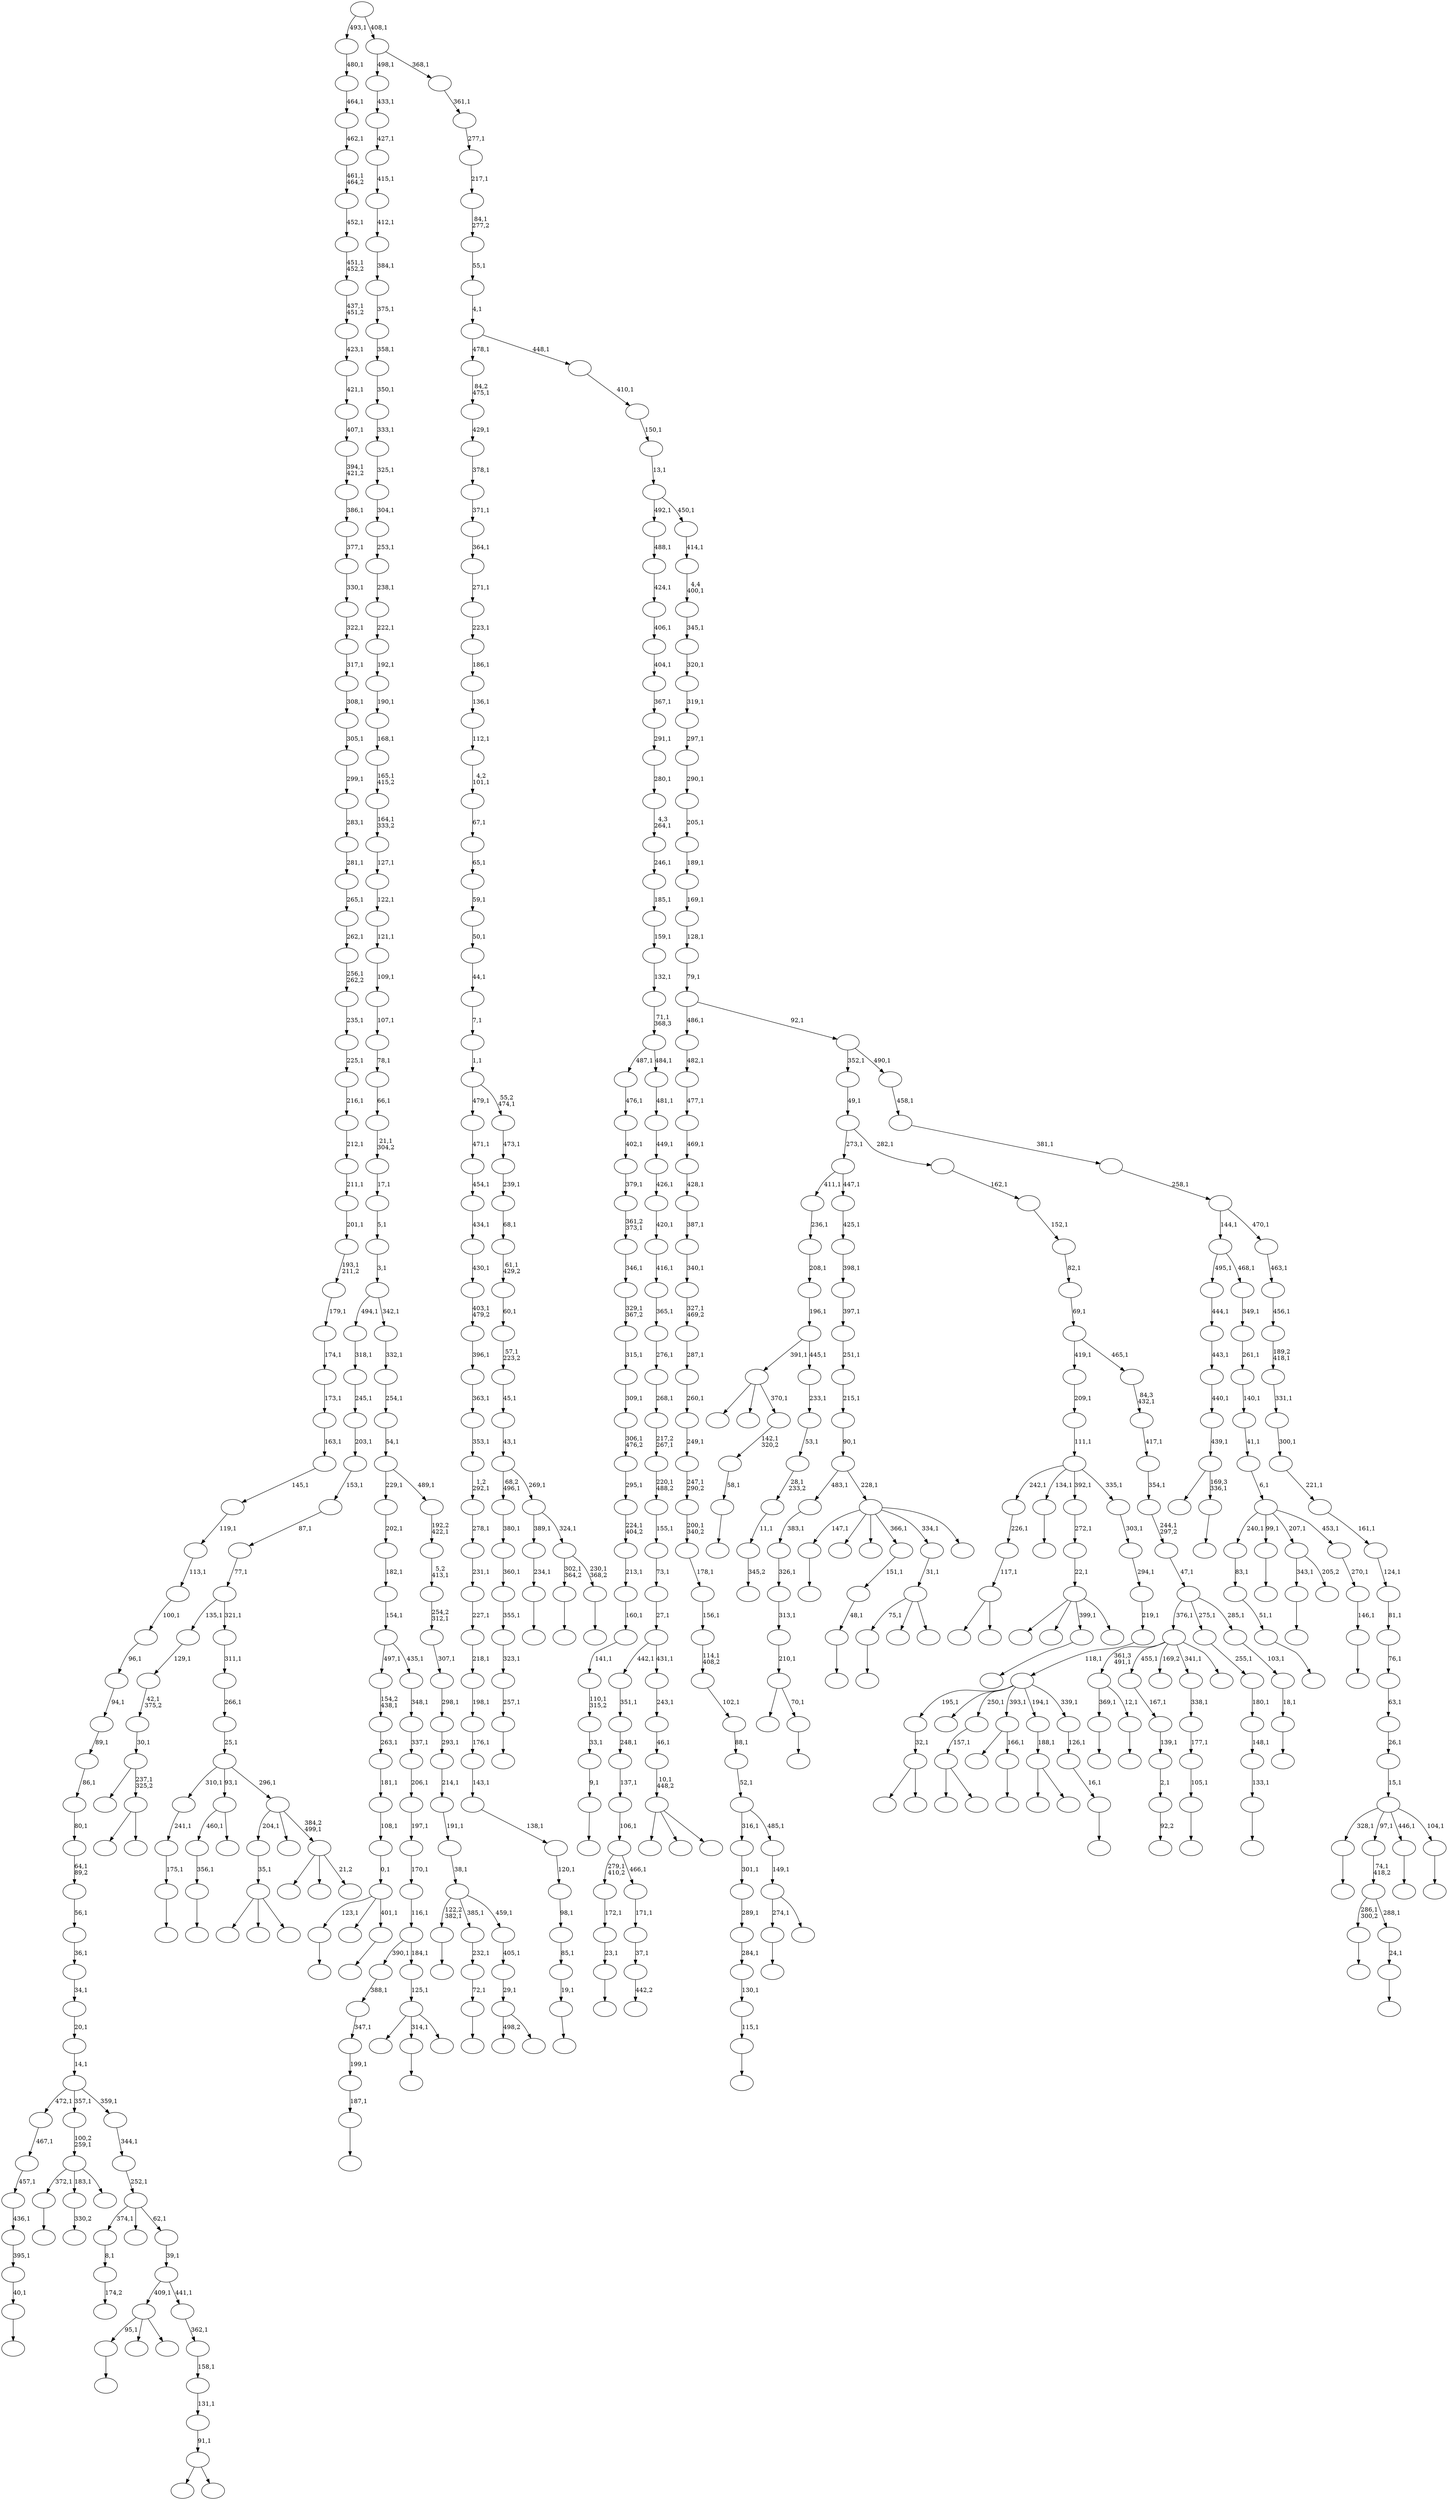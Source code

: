 digraph T {
	600 [label=""]
	599 [label=""]
	598 [label=""]
	597 [label=""]
	596 [label=""]
	595 [label=""]
	594 [label=""]
	593 [label=""]
	592 [label=""]
	591 [label=""]
	590 [label=""]
	589 [label=""]
	588 [label=""]
	587 [label=""]
	586 [label=""]
	585 [label=""]
	584 [label=""]
	583 [label=""]
	582 [label=""]
	581 [label=""]
	580 [label=""]
	579 [label=""]
	578 [label=""]
	577 [label=""]
	576 [label=""]
	575 [label=""]
	574 [label=""]
	573 [label=""]
	572 [label=""]
	571 [label=""]
	570 [label=""]
	569 [label=""]
	568 [label=""]
	567 [label=""]
	566 [label=""]
	565 [label=""]
	564 [label=""]
	563 [label=""]
	562 [label=""]
	561 [label=""]
	560 [label=""]
	559 [label=""]
	558 [label=""]
	557 [label=""]
	556 [label=""]
	555 [label=""]
	554 [label=""]
	553 [label=""]
	552 [label=""]
	551 [label=""]
	550 [label=""]
	549 [label=""]
	548 [label=""]
	547 [label=""]
	546 [label=""]
	545 [label=""]
	544 [label=""]
	543 [label=""]
	542 [label=""]
	541 [label=""]
	540 [label=""]
	539 [label=""]
	538 [label=""]
	537 [label=""]
	536 [label=""]
	535 [label=""]
	534 [label=""]
	533 [label=""]
	532 [label=""]
	531 [label=""]
	530 [label=""]
	529 [label=""]
	528 [label=""]
	527 [label=""]
	526 [label=""]
	525 [label=""]
	524 [label=""]
	523 [label=""]
	522 [label=""]
	521 [label=""]
	520 [label=""]
	519 [label=""]
	518 [label=""]
	517 [label=""]
	516 [label=""]
	515 [label=""]
	514 [label=""]
	513 [label=""]
	512 [label=""]
	511 [label=""]
	510 [label=""]
	509 [label=""]
	508 [label=""]
	507 [label=""]
	506 [label=""]
	505 [label=""]
	504 [label=""]
	503 [label=""]
	502 [label=""]
	501 [label=""]
	500 [label=""]
	499 [label=""]
	498 [label=""]
	497 [label=""]
	496 [label=""]
	495 [label=""]
	494 [label=""]
	493 [label=""]
	492 [label=""]
	491 [label=""]
	490 [label=""]
	489 [label=""]
	488 [label=""]
	487 [label=""]
	486 [label=""]
	485 [label=""]
	484 [label=""]
	483 [label=""]
	482 [label=""]
	481 [label=""]
	480 [label=""]
	479 [label=""]
	478 [label=""]
	477 [label=""]
	476 [label=""]
	475 [label=""]
	474 [label=""]
	473 [label=""]
	472 [label=""]
	471 [label=""]
	470 [label=""]
	469 [label=""]
	468 [label=""]
	467 [label=""]
	466 [label=""]
	465 [label=""]
	464 [label=""]
	463 [label=""]
	462 [label=""]
	461 [label=""]
	460 [label=""]
	459 [label=""]
	458 [label=""]
	457 [label=""]
	456 [label=""]
	455 [label=""]
	454 [label=""]
	453 [label=""]
	452 [label=""]
	451 [label=""]
	450 [label=""]
	449 [label=""]
	448 [label=""]
	447 [label=""]
	446 [label=""]
	445 [label=""]
	444 [label=""]
	443 [label=""]
	442 [label=""]
	441 [label=""]
	440 [label=""]
	439 [label=""]
	438 [label=""]
	437 [label=""]
	436 [label=""]
	435 [label=""]
	434 [label=""]
	433 [label=""]
	432 [label=""]
	431 [label=""]
	430 [label=""]
	429 [label=""]
	428 [label=""]
	427 [label=""]
	426 [label=""]
	425 [label=""]
	424 [label=""]
	423 [label=""]
	422 [label=""]
	421 [label=""]
	420 [label=""]
	419 [label=""]
	418 [label=""]
	417 [label=""]
	416 [label=""]
	415 [label=""]
	414 [label=""]
	413 [label=""]
	412 [label=""]
	411 [label=""]
	410 [label=""]
	409 [label=""]
	408 [label=""]
	407 [label=""]
	406 [label=""]
	405 [label=""]
	404 [label=""]
	403 [label=""]
	402 [label=""]
	401 [label=""]
	400 [label=""]
	399 [label=""]
	398 [label=""]
	397 [label=""]
	396 [label=""]
	395 [label=""]
	394 [label=""]
	393 [label=""]
	392 [label=""]
	391 [label=""]
	390 [label=""]
	389 [label=""]
	388 [label=""]
	387 [label=""]
	386 [label=""]
	385 [label=""]
	384 [label=""]
	383 [label=""]
	382 [label=""]
	381 [label=""]
	380 [label=""]
	379 [label=""]
	378 [label=""]
	377 [label=""]
	376 [label=""]
	375 [label=""]
	374 [label=""]
	373 [label=""]
	372 [label=""]
	371 [label=""]
	370 [label=""]
	369 [label=""]
	368 [label=""]
	367 [label=""]
	366 [label=""]
	365 [label=""]
	364 [label=""]
	363 [label=""]
	362 [label=""]
	361 [label=""]
	360 [label=""]
	359 [label=""]
	358 [label=""]
	357 [label=""]
	356 [label=""]
	355 [label=""]
	354 [label=""]
	353 [label=""]
	352 [label=""]
	351 [label=""]
	350 [label=""]
	349 [label=""]
	348 [label=""]
	347 [label=""]
	346 [label=""]
	345 [label=""]
	344 [label=""]
	343 [label=""]
	342 [label=""]
	341 [label=""]
	340 [label=""]
	339 [label=""]
	338 [label=""]
	337 [label=""]
	336 [label=""]
	335 [label=""]
	334 [label=""]
	333 [label=""]
	332 [label=""]
	331 [label=""]
	330 [label=""]
	329 [label=""]
	328 [label=""]
	327 [label=""]
	326 [label=""]
	325 [label=""]
	324 [label=""]
	323 [label=""]
	322 [label=""]
	321 [label=""]
	320 [label=""]
	319 [label=""]
	318 [label=""]
	317 [label=""]
	316 [label=""]
	315 [label=""]
	314 [label=""]
	313 [label=""]
	312 [label=""]
	311 [label=""]
	310 [label=""]
	309 [label=""]
	308 [label=""]
	307 [label=""]
	306 [label=""]
	305 [label=""]
	304 [label=""]
	303 [label=""]
	302 [label=""]
	301 [label=""]
	300 [label=""]
	299 [label=""]
	298 [label=""]
	297 [label=""]
	296 [label=""]
	295 [label=""]
	294 [label=""]
	293 [label=""]
	292 [label=""]
	291 [label=""]
	290 [label=""]
	289 [label=""]
	288 [label=""]
	287 [label=""]
	286 [label=""]
	285 [label=""]
	284 [label=""]
	283 [label=""]
	282 [label=""]
	281 [label=""]
	280 [label=""]
	279 [label=""]
	278 [label=""]
	277 [label=""]
	276 [label=""]
	275 [label=""]
	274 [label=""]
	273 [label=""]
	272 [label=""]
	271 [label=""]
	270 [label=""]
	269 [label=""]
	268 [label=""]
	267 [label=""]
	266 [label=""]
	265 [label=""]
	264 [label=""]
	263 [label=""]
	262 [label=""]
	261 [label=""]
	260 [label=""]
	259 [label=""]
	258 [label=""]
	257 [label=""]
	256 [label=""]
	255 [label=""]
	254 [label=""]
	253 [label=""]
	252 [label=""]
	251 [label=""]
	250 [label=""]
	249 [label=""]
	248 [label=""]
	247 [label=""]
	246 [label=""]
	245 [label=""]
	244 [label=""]
	243 [label=""]
	242 [label=""]
	241 [label=""]
	240 [label=""]
	239 [label=""]
	238 [label=""]
	237 [label=""]
	236 [label=""]
	235 [label=""]
	234 [label=""]
	233 [label=""]
	232 [label=""]
	231 [label=""]
	230 [label=""]
	229 [label=""]
	228 [label=""]
	227 [label=""]
	226 [label=""]
	225 [label=""]
	224 [label=""]
	223 [label=""]
	222 [label=""]
	221 [label=""]
	220 [label=""]
	219 [label=""]
	218 [label=""]
	217 [label=""]
	216 [label=""]
	215 [label=""]
	214 [label=""]
	213 [label=""]
	212 [label=""]
	211 [label=""]
	210 [label=""]
	209 [label=""]
	208 [label=""]
	207 [label=""]
	206 [label=""]
	205 [label=""]
	204 [label=""]
	203 [label=""]
	202 [label=""]
	201 [label=""]
	200 [label=""]
	199 [label=""]
	198 [label=""]
	197 [label=""]
	196 [label=""]
	195 [label=""]
	194 [label=""]
	193 [label=""]
	192 [label=""]
	191 [label=""]
	190 [label=""]
	189 [label=""]
	188 [label=""]
	187 [label=""]
	186 [label=""]
	185 [label=""]
	184 [label=""]
	183 [label=""]
	182 [label=""]
	181 [label=""]
	180 [label=""]
	179 [label=""]
	178 [label=""]
	177 [label=""]
	176 [label=""]
	175 [label=""]
	174 [label=""]
	173 [label=""]
	172 [label=""]
	171 [label=""]
	170 [label=""]
	169 [label=""]
	168 [label=""]
	167 [label=""]
	166 [label=""]
	165 [label=""]
	164 [label=""]
	163 [label=""]
	162 [label=""]
	161 [label=""]
	160 [label=""]
	159 [label=""]
	158 [label=""]
	157 [label=""]
	156 [label=""]
	155 [label=""]
	154 [label=""]
	153 [label=""]
	152 [label=""]
	151 [label=""]
	150 [label=""]
	149 [label=""]
	148 [label=""]
	147 [label=""]
	146 [label=""]
	145 [label=""]
	144 [label=""]
	143 [label=""]
	142 [label=""]
	141 [label=""]
	140 [label=""]
	139 [label=""]
	138 [label=""]
	137 [label=""]
	136 [label=""]
	135 [label=""]
	134 [label=""]
	133 [label=""]
	132 [label=""]
	131 [label=""]
	130 [label=""]
	129 [label=""]
	128 [label=""]
	127 [label=""]
	126 [label=""]
	125 [label=""]
	124 [label=""]
	123 [label=""]
	122 [label=""]
	121 [label=""]
	120 [label=""]
	119 [label=""]
	118 [label=""]
	117 [label=""]
	116 [label=""]
	115 [label=""]
	114 [label=""]
	113 [label=""]
	112 [label=""]
	111 [label=""]
	110 [label=""]
	109 [label=""]
	108 [label=""]
	107 [label=""]
	106 [label=""]
	105 [label=""]
	104 [label=""]
	103 [label=""]
	102 [label=""]
	101 [label=""]
	100 [label=""]
	99 [label=""]
	98 [label=""]
	97 [label=""]
	96 [label=""]
	95 [label=""]
	94 [label=""]
	93 [label=""]
	92 [label=""]
	91 [label=""]
	90 [label=""]
	89 [label=""]
	88 [label=""]
	87 [label=""]
	86 [label=""]
	85 [label=""]
	84 [label=""]
	83 [label=""]
	82 [label=""]
	81 [label=""]
	80 [label=""]
	79 [label=""]
	78 [label=""]
	77 [label=""]
	76 [label=""]
	75 [label=""]
	74 [label=""]
	73 [label=""]
	72 [label=""]
	71 [label=""]
	70 [label=""]
	69 [label=""]
	68 [label=""]
	67 [label=""]
	66 [label=""]
	65 [label=""]
	64 [label=""]
	63 [label=""]
	62 [label=""]
	61 [label=""]
	60 [label=""]
	59 [label=""]
	58 [label=""]
	57 [label=""]
	56 [label=""]
	55 [label=""]
	54 [label=""]
	53 [label=""]
	52 [label=""]
	51 [label=""]
	50 [label=""]
	49 [label=""]
	48 [label=""]
	47 [label=""]
	46 [label=""]
	45 [label=""]
	44 [label=""]
	43 [label=""]
	42 [label=""]
	41 [label=""]
	40 [label=""]
	39 [label=""]
	38 [label=""]
	37 [label=""]
	36 [label=""]
	35 [label=""]
	34 [label=""]
	33 [label=""]
	32 [label=""]
	31 [label=""]
	30 [label=""]
	29 [label=""]
	28 [label=""]
	27 [label=""]
	26 [label=""]
	25 [label=""]
	24 [label=""]
	23 [label=""]
	22 [label=""]
	21 [label=""]
	20 [label=""]
	19 [label=""]
	18 [label=""]
	17 [label=""]
	16 [label=""]
	15 [label=""]
	14 [label=""]
	13 [label=""]
	12 [label=""]
	11 [label=""]
	10 [label=""]
	9 [label=""]
	8 [label=""]
	7 [label=""]
	6 [label=""]
	5 [label=""]
	4 [label=""]
	3 [label=""]
	2 [label=""]
	1 [label=""]
	0 [label=""]
	599 -> 600 [label=""]
	597 -> 598 [label=""]
	595 -> 596 [label=""]
	591 -> 592 [label=""]
	588 -> 589 [label=""]
	584 -> 585 [label=""]
	579 -> 580 [label=""]
	577 -> 578 [label=""]
	576 -> 577 [label="58,1"]
	575 -> 576 [label="142,1\n320,2"]
	574 -> 593 [label=""]
	574 -> 581 [label=""]
	574 -> 575 [label="370,1"]
	572 -> 573 [label="174,2"]
	571 -> 572 [label="8,1"]
	568 -> 569 [label=""]
	567 -> 568 [label="175,1"]
	566 -> 567 [label="241,1"]
	563 -> 564 [label=""]
	560 -> 561 [label=""]
	559 -> 560 [label="9,1"]
	558 -> 559 [label="33,1"]
	557 -> 558 [label="110,1\n315,2"]
	556 -> 557 [label="141,1"]
	555 -> 556 [label="160,1"]
	554 -> 555 [label="213,1"]
	553 -> 554 [label="224,1\n404,2"]
	552 -> 553 [label="295,1"]
	551 -> 552 [label="306,1\n476,2"]
	550 -> 551 [label="309,1"]
	549 -> 550 [label="315,1"]
	548 -> 549 [label="329,1\n367,2"]
	547 -> 548 [label="346,1"]
	546 -> 547 [label="361,2\n373,1"]
	545 -> 546 [label="379,1"]
	544 -> 545 [label="402,1"]
	543 -> 544 [label="476,1"]
	541 -> 542 [label=""]
	540 -> 541 [label="257,1"]
	539 -> 540 [label="323,1"]
	538 -> 539 [label="355,1"]
	537 -> 538 [label="360,1"]
	536 -> 537 [label="380,1"]
	533 -> 534 [label=""]
	532 -> 533 [label="234,1"]
	530 -> 531 [label=""]
	528 -> 586 [label=""]
	528 -> 529 [label=""]
	527 -> 528 [label="117,1"]
	526 -> 527 [label="226,1"]
	524 -> 525 [label=""]
	522 -> 523 [label=""]
	521 -> 524 [label="369,1"]
	521 -> 522 [label="12,1"]
	517 -> 518 [label=""]
	516 -> 517 [label="24,1"]
	515 -> 588 [label="286,1\n300,2"]
	515 -> 516 [label="288,1"]
	514 -> 515 [label="74,1\n418,2"]
	511 -> 570 [label=""]
	511 -> 512 [label=""]
	510 -> 511 [label="32,1"]
	507 -> 508 [label="330,2"]
	504 -> 505 [label=""]
	503 -> 504 [label="356,1"]
	500 -> 501 [label=""]
	499 -> 500 [label="51,1"]
	498 -> 499 [label="83,1"]
	495 -> 496 [label=""]
	493 -> 494 [label="92,2"]
	492 -> 493 [label="2,1"]
	491 -> 492 [label="139,1"]
	490 -> 491 [label="167,1"]
	487 -> 488 [label=""]
	485 -> 486 [label=""]
	484 -> 485 [label="23,1"]
	483 -> 484 [label="172,1"]
	481 -> 482 [label=""]
	479 -> 520 [label=""]
	479 -> 513 [label=""]
	479 -> 480 [label=""]
	478 -> 479 [label="35,1"]
	476 -> 583 [label=""]
	476 -> 477 [label=""]
	475 -> 476 [label="157,1"]
	473 -> 474 [label=""]
	472 -> 473 [label="72,1"]
	471 -> 472 [label="232,1"]
	468 -> 469 [label=""]
	467 -> 468 [label="19,1"]
	466 -> 467 [label="85,1"]
	465 -> 466 [label="98,1"]
	464 -> 465 [label="120,1"]
	463 -> 464 [label="138,1"]
	462 -> 463 [label="143,1"]
	461 -> 462 [label="176,1"]
	460 -> 461 [label="198,1"]
	459 -> 460 [label="218,1"]
	458 -> 459 [label="227,1"]
	457 -> 458 [label="231,1"]
	456 -> 457 [label="278,1"]
	455 -> 456 [label="1,2\n292,1"]
	454 -> 455 [label="353,1"]
	453 -> 454 [label="363,1"]
	452 -> 453 [label="396,1"]
	451 -> 452 [label="403,1\n479,2"]
	450 -> 451 [label="430,1"]
	449 -> 450 [label="434,1"]
	448 -> 449 [label="454,1"]
	447 -> 448 [label="471,1"]
	444 -> 445 [label=""]
	441 -> 442 [label=""]
	440 -> 441 [label="40,1"]
	439 -> 440 [label="395,1"]
	438 -> 439 [label="436,1"]
	437 -> 438 [label="457,1"]
	436 -> 437 [label="467,1"]
	434 -> 590 [label=""]
	434 -> 435 [label=""]
	433 -> 489 [label=""]
	433 -> 434 [label="237,1\n325,2"]
	432 -> 433 [label="30,1"]
	431 -> 432 [label="42,1\n375,2"]
	430 -> 431 [label="129,1"]
	428 -> 595 [label="95,1"]
	428 -> 562 [label=""]
	428 -> 429 [label=""]
	425 -> 426 [label=""]
	423 -> 424 [label=""]
	422 -> 563 [label="123,1"]
	422 -> 519 [label=""]
	422 -> 423 [label="401,1"]
	421 -> 422 [label="0,1"]
	420 -> 421 [label="108,1"]
	419 -> 420 [label="181,1"]
	418 -> 419 [label="263,1"]
	417 -> 418 [label="154,2\n438,1"]
	414 -> 415 [label="345,2"]
	413 -> 414 [label="11,1"]
	412 -> 413 [label="28,1\n233,2"]
	411 -> 412 [label="53,1"]
	410 -> 411 [label="233,1"]
	409 -> 574 [label="391,1"]
	409 -> 410 [label="445,1"]
	408 -> 409 [label="196,1"]
	407 -> 408 [label="208,1"]
	406 -> 407 [label="236,1"]
	404 -> 405 [label="442,2"]
	403 -> 404 [label="37,1"]
	402 -> 403 [label="171,1"]
	401 -> 483 [label="279,1\n410,2"]
	401 -> 402 [label="466,1"]
	400 -> 401 [label="106,1"]
	399 -> 400 [label="137,1"]
	398 -> 399 [label="248,1"]
	397 -> 398 [label="351,1"]
	394 -> 395 [label=""]
	390 -> 425 [label="343,1"]
	390 -> 391 [label="205,2"]
	388 -> 389 [label=""]
	387 -> 506 [label=""]
	387 -> 388 [label="166,1"]
	385 -> 386 [label=""]
	384 -> 385 [label="187,1"]
	383 -> 384 [label="199,1"]
	382 -> 383 [label="347,1"]
	381 -> 382 [label="388,1"]
	379 -> 380 [label=""]
	378 -> 470 [label=""]
	378 -> 379 [label="70,1"]
	377 -> 378 [label="210,1"]
	376 -> 377 [label="313,1"]
	375 -> 376 [label="326,1"]
	374 -> 375 [label="383,1"]
	372 -> 373 [label=""]
	371 -> 495 [label="302,1\n364,2"]
	371 -> 372 [label="230,1\n368,2"]
	370 -> 532 [label="389,1"]
	370 -> 371 [label="324,1"]
	369 -> 536 [label="68,2\n496,1"]
	369 -> 370 [label="269,1"]
	368 -> 369 [label="43,1"]
	367 -> 368 [label="45,1"]
	366 -> 367 [label="57,1\n223,2"]
	365 -> 366 [label="60,1"]
	364 -> 365 [label="61,1\n429,2"]
	363 -> 364 [label="68,1"]
	362 -> 363 [label="239,1"]
	361 -> 362 [label="473,1"]
	360 -> 447 [label="479,1"]
	360 -> 361 [label="55,2\n474,1"]
	359 -> 360 [label="1,1"]
	358 -> 359 [label="7,1"]
	357 -> 358 [label="44,1"]
	356 -> 357 [label="50,1"]
	355 -> 356 [label="59,1"]
	354 -> 355 [label="65,1"]
	353 -> 354 [label="67,1"]
	352 -> 353 [label="4,2\n101,1"]
	351 -> 352 [label="112,1"]
	350 -> 351 [label="136,1"]
	349 -> 350 [label="186,1"]
	348 -> 349 [label="223,1"]
	347 -> 348 [label="271,1"]
	346 -> 347 [label="364,1"]
	345 -> 346 [label="371,1"]
	344 -> 345 [label="378,1"]
	343 -> 344 [label="429,1"]
	342 -> 343 [label="84,2\n475,1"]
	339 -> 340 [label=""]
	338 -> 339 [label="48,1"]
	337 -> 338 [label="151,1"]
	335 -> 336 [label=""]
	334 -> 335 [label="115,1"]
	333 -> 334 [label="130,1"]
	332 -> 333 [label="284,1"]
	331 -> 332 [label="289,1"]
	330 -> 331 [label="301,1"]
	328 -> 579 [label="372,1"]
	328 -> 507 [label="183,1"]
	328 -> 329 [label=""]
	327 -> 328 [label="100,2\n259,1"]
	325 -> 446 [label=""]
	325 -> 444 [label="314,1"]
	325 -> 326 [label=""]
	324 -> 325 [label="125,1"]
	323 -> 381 [label="390,1"]
	323 -> 324 [label="184,1"]
	322 -> 323 [label="116,1"]
	321 -> 322 [label="170,1"]
	320 -> 321 [label="197,1"]
	319 -> 320 [label="206,1"]
	318 -> 319 [label="337,1"]
	317 -> 318 [label="348,1"]
	316 -> 417 [label="497,1"]
	316 -> 317 [label="435,1"]
	315 -> 316 [label="154,1"]
	314 -> 315 [label="182,1"]
	313 -> 314 [label="202,1"]
	311 -> 312 [label=""]
	310 -> 311 [label="105,1"]
	309 -> 310 [label="177,1"]
	308 -> 309 [label="338,1"]
	305 -> 306 [label=""]
	303 -> 304 [label=""]
	302 -> 341 [label=""]
	302 -> 303 [label="169,3\n336,1"]
	301 -> 302 [label="439,1"]
	300 -> 301 [label="440,1"]
	299 -> 300 [label="443,1"]
	298 -> 299 [label="444,1"]
	296 -> 503 [label="460,1"]
	296 -> 297 [label=""]
	294 -> 530 [label="274,1"]
	294 -> 295 [label=""]
	293 -> 294 [label="149,1"]
	292 -> 330 [label="316,1"]
	292 -> 293 [label="485,1"]
	291 -> 292 [label="52,1"]
	290 -> 291 [label="88,1"]
	289 -> 290 [label="102,1"]
	288 -> 289 [label="114,1\n408,2"]
	287 -> 288 [label="156,1"]
	286 -> 287 [label="178,1"]
	285 -> 286 [label="200,1\n340,2"]
	284 -> 285 [label="247,1\n290,2"]
	283 -> 284 [label="249,1"]
	282 -> 283 [label="260,1"]
	281 -> 282 [label="287,1"]
	280 -> 281 [label="327,1\n469,2"]
	279 -> 280 [label="340,1"]
	278 -> 279 [label="387,1"]
	277 -> 278 [label="428,1"]
	276 -> 277 [label="469,1"]
	275 -> 276 [label="477,1"]
	274 -> 275 [label="482,1"]
	272 -> 427 [label=""]
	272 -> 307 [label=""]
	272 -> 273 [label="21,2"]
	271 -> 478 [label="204,1"]
	271 -> 416 [label=""]
	271 -> 272 [label="384,2\n499,1"]
	270 -> 566 [label="310,1"]
	270 -> 296 [label="93,1"]
	270 -> 271 [label="296,1"]
	269 -> 270 [label="25,1"]
	268 -> 269 [label="266,1"]
	267 -> 268 [label="311,1"]
	266 -> 430 [label="135,1"]
	266 -> 267 [label="321,1"]
	265 -> 266 [label="77,1"]
	264 -> 265 [label="87,1"]
	263 -> 264 [label="153,1"]
	262 -> 263 [label="203,1"]
	261 -> 262 [label="245,1"]
	260 -> 261 [label="318,1"]
	258 -> 594 [label=""]
	258 -> 393 [label=""]
	258 -> 305 [label="399,1"]
	258 -> 259 [label=""]
	257 -> 258 [label="22,1"]
	256 -> 257 [label="272,1"]
	254 -> 591 [label="75,1"]
	254 -> 396 [label=""]
	254 -> 255 [label=""]
	253 -> 254 [label="31,1"]
	251 -> 252 [label=""]
	250 -> 251 [label="146,1"]
	249 -> 250 [label="270,1"]
	248 -> 498 [label="240,1"]
	248 -> 481 [label="99,1"]
	248 -> 390 [label="207,1"]
	248 -> 249 [label="453,1"]
	247 -> 248 [label="6,1"]
	246 -> 247 [label="41,1"]
	245 -> 246 [label="140,1"]
	244 -> 245 [label="261,1"]
	243 -> 244 [label="349,1"]
	242 -> 298 [label="495,1"]
	242 -> 243 [label="468,1"]
	240 -> 599 [label="147,1"]
	240 -> 582 [label=""]
	240 -> 565 [label=""]
	240 -> 337 [label="366,1"]
	240 -> 253 [label="334,1"]
	240 -> 241 [label=""]
	239 -> 374 [label="483,1"]
	239 -> 240 [label="228,1"]
	238 -> 239 [label="90,1"]
	237 -> 238 [label="215,1"]
	236 -> 237 [label="251,1"]
	235 -> 236 [label="397,1"]
	234 -> 235 [label="398,1"]
	233 -> 234 [label="425,1"]
	232 -> 406 [label="411,1"]
	232 -> 233 [label="447,1"]
	230 -> 587 [label=""]
	230 -> 231 [label=""]
	229 -> 230 [label="188,1"]
	227 -> 228 [label=""]
	226 -> 227 [label="16,1"]
	225 -> 226 [label="126,1"]
	224 -> 510 [label="195,1"]
	224 -> 497 [label=""]
	224 -> 475 [label="250,1"]
	224 -> 387 [label="393,1"]
	224 -> 229 [label="194,1"]
	224 -> 225 [label="339,1"]
	223 -> 224 [label="118,1"]
	222 -> 223 [label="219,1"]
	221 -> 222 [label="294,1"]
	220 -> 221 [label="303,1"]
	219 -> 526 [label="242,1"]
	219 -> 487 [label="134,1"]
	219 -> 256 [label="392,1"]
	219 -> 220 [label="335,1"]
	218 -> 219 [label="111,1"]
	217 -> 218 [label="209,1"]
	215 -> 521 [label="361,3\n491,1"]
	215 -> 490 [label="455,1"]
	215 -> 392 [label="169,2"]
	215 -> 308 [label="341,1"]
	215 -> 216 [label=""]
	212 -> 213 [label=""]
	211 -> 212 [label="133,1"]
	210 -> 211 [label="148,1"]
	209 -> 210 [label="180,1"]
	208 -> 209 [label="255,1"]
	206 -> 207 [label=""]
	205 -> 206 [label="18,1"]
	204 -> 205 [label="103,1"]
	203 -> 215 [label="376,1"]
	203 -> 208 [label="275,1"]
	203 -> 204 [label="285,1"]
	202 -> 203 [label="47,1"]
	201 -> 202 [label="244,1\n297,2"]
	200 -> 201 [label="354,1"]
	199 -> 200 [label="417,1"]
	198 -> 199 [label="84,3\n432,1"]
	197 -> 217 [label="419,1"]
	197 -> 198 [label="465,1"]
	196 -> 197 [label="69,1"]
	195 -> 196 [label="82,1"]
	194 -> 195 [label="152,1"]
	193 -> 194 [label="162,1"]
	192 -> 232 [label="273,1"]
	192 -> 193 [label="282,1"]
	191 -> 192 [label="49,1"]
	189 -> 535 [label=""]
	189 -> 502 [label=""]
	189 -> 190 [label=""]
	188 -> 189 [label="10,1\n448,2"]
	187 -> 188 [label="46,1"]
	186 -> 187 [label="243,1"]
	185 -> 397 [label="442,1"]
	185 -> 186 [label="431,1"]
	184 -> 185 [label="27,1"]
	183 -> 184 [label="73,1"]
	182 -> 183 [label="155,1"]
	181 -> 182 [label="220,1\n488,2"]
	180 -> 181 [label="217,2\n267,1"]
	179 -> 180 [label="268,1"]
	178 -> 179 [label="276,1"]
	177 -> 178 [label="365,1"]
	176 -> 177 [label="416,1"]
	175 -> 176 [label="420,1"]
	174 -> 175 [label="426,1"]
	173 -> 174 [label="449,1"]
	172 -> 173 [label="481,1"]
	171 -> 543 [label="487,1"]
	171 -> 172 [label="484,1"]
	170 -> 171 [label="71,1\n368,3"]
	169 -> 170 [label="132,1"]
	168 -> 169 [label="159,1"]
	167 -> 168 [label="185,1"]
	166 -> 167 [label="246,1"]
	165 -> 166 [label="4,3\n264,1"]
	164 -> 165 [label="280,1"]
	163 -> 164 [label="291,1"]
	162 -> 163 [label="367,1"]
	161 -> 162 [label="404,1"]
	160 -> 161 [label="406,1"]
	159 -> 160 [label="424,1"]
	158 -> 159 [label="488,1"]
	156 -> 443 [label=""]
	156 -> 157 [label=""]
	155 -> 156 [label="91,1"]
	154 -> 155 [label="131,1"]
	153 -> 154 [label="158,1"]
	152 -> 153 [label="362,1"]
	151 -> 428 [label="409,1"]
	151 -> 152 [label="441,1"]
	150 -> 151 [label="39,1"]
	149 -> 571 [label="374,1"]
	149 -> 214 [label=""]
	149 -> 150 [label="62,1"]
	148 -> 149 [label="252,1"]
	147 -> 148 [label="344,1"]
	146 -> 436 [label="472,1"]
	146 -> 327 [label="357,1"]
	146 -> 147 [label="359,1"]
	145 -> 146 [label="14,1"]
	144 -> 145 [label="20,1"]
	143 -> 144 [label="34,1"]
	142 -> 143 [label="36,1"]
	141 -> 142 [label="56,1"]
	140 -> 141 [label="64,1\n89,2"]
	139 -> 140 [label="80,1"]
	138 -> 139 [label="86,1"]
	137 -> 138 [label="89,1"]
	136 -> 137 [label="94,1"]
	135 -> 136 [label="96,1"]
	134 -> 135 [label="100,1"]
	133 -> 134 [label="113,1"]
	132 -> 133 [label="119,1"]
	131 -> 132 [label="145,1"]
	130 -> 131 [label="163,1"]
	129 -> 130 [label="173,1"]
	128 -> 129 [label="174,1"]
	127 -> 128 [label="179,1"]
	126 -> 127 [label="193,1\n211,2"]
	125 -> 126 [label="201,1"]
	124 -> 125 [label="211,1"]
	123 -> 124 [label="212,1"]
	122 -> 123 [label="216,1"]
	121 -> 122 [label="225,1"]
	120 -> 121 [label="235,1"]
	119 -> 120 [label="256,1\n262,2"]
	118 -> 119 [label="262,1"]
	117 -> 118 [label="265,1"]
	116 -> 117 [label="281,1"]
	115 -> 116 [label="283,1"]
	114 -> 115 [label="299,1"]
	113 -> 114 [label="305,1"]
	112 -> 113 [label="308,1"]
	111 -> 112 [label="317,1"]
	110 -> 111 [label="322,1"]
	109 -> 110 [label="330,1"]
	108 -> 109 [label="377,1"]
	107 -> 108 [label="386,1"]
	106 -> 107 [label="394,1\n421,2"]
	105 -> 106 [label="407,1"]
	104 -> 105 [label="421,1"]
	103 -> 104 [label="423,1"]
	102 -> 103 [label="437,1\n451,2"]
	101 -> 102 [label="451,1\n452,2"]
	100 -> 101 [label="452,1"]
	99 -> 100 [label="461,1\n464,2"]
	98 -> 99 [label="462,1"]
	97 -> 98 [label="464,1"]
	96 -> 97 [label="480,1"]
	94 -> 509 [label="498,2"]
	94 -> 95 [label=""]
	93 -> 94 [label="29,1"]
	92 -> 93 [label="405,1"]
	91 -> 584 [label="122,2\n382,1"]
	91 -> 471 [label="385,1"]
	91 -> 92 [label="459,1"]
	90 -> 91 [label="38,1"]
	89 -> 90 [label="191,1"]
	88 -> 89 [label="214,1"]
	87 -> 88 [label="293,1"]
	86 -> 87 [label="298,1"]
	85 -> 86 [label="307,1"]
	84 -> 85 [label="254,2\n312,1"]
	83 -> 84 [label="5,2\n413,1"]
	82 -> 83 [label="192,2\n422,1"]
	81 -> 313 [label="229,1"]
	81 -> 82 [label="489,1"]
	80 -> 81 [label="54,1"]
	79 -> 80 [label="254,1"]
	78 -> 79 [label="332,1"]
	77 -> 260 [label="494,1"]
	77 -> 78 [label="342,1"]
	76 -> 77 [label="3,1"]
	75 -> 76 [label="5,1"]
	74 -> 75 [label="17,1"]
	73 -> 74 [label="21,1\n304,2"]
	72 -> 73 [label="66,1"]
	71 -> 72 [label="78,1"]
	70 -> 71 [label="107,1"]
	69 -> 70 [label="109,1"]
	68 -> 69 [label="121,1"]
	67 -> 68 [label="122,1"]
	66 -> 67 [label="127,1"]
	65 -> 66 [label="164,1\n333,2"]
	64 -> 65 [label="165,1\n415,2"]
	63 -> 64 [label="168,1"]
	62 -> 63 [label="190,1"]
	61 -> 62 [label="192,1"]
	60 -> 61 [label="222,1"]
	59 -> 60 [label="238,1"]
	58 -> 59 [label="253,1"]
	57 -> 58 [label="304,1"]
	56 -> 57 [label="325,1"]
	55 -> 56 [label="333,1"]
	54 -> 55 [label="350,1"]
	53 -> 54 [label="358,1"]
	52 -> 53 [label="375,1"]
	51 -> 52 [label="384,1"]
	50 -> 51 [label="412,1"]
	49 -> 50 [label="415,1"]
	48 -> 49 [label="427,1"]
	47 -> 48 [label="433,1"]
	45 -> 46 [label=""]
	44 -> 597 [label="328,1"]
	44 -> 514 [label="97,1"]
	44 -> 394 [label="446,1"]
	44 -> 45 [label="104,1"]
	43 -> 44 [label="15,1"]
	42 -> 43 [label="26,1"]
	41 -> 42 [label="63,1"]
	40 -> 41 [label="76,1"]
	39 -> 40 [label="81,1"]
	38 -> 39 [label="124,1"]
	37 -> 38 [label="161,1"]
	36 -> 37 [label="221,1"]
	35 -> 36 [label="300,1"]
	34 -> 35 [label="331,1"]
	33 -> 34 [label="189,2\n418,1"]
	32 -> 33 [label="456,1"]
	31 -> 32 [label="463,1"]
	30 -> 242 [label="144,1"]
	30 -> 31 [label="470,1"]
	29 -> 30 [label="258,1"]
	28 -> 29 [label="381,1"]
	27 -> 28 [label="458,1"]
	26 -> 191 [label="352,1"]
	26 -> 27 [label="490,1"]
	25 -> 274 [label="486,1"]
	25 -> 26 [label="92,1"]
	24 -> 25 [label="79,1"]
	23 -> 24 [label="128,1"]
	22 -> 23 [label="169,1"]
	21 -> 22 [label="189,1"]
	20 -> 21 [label="205,1"]
	19 -> 20 [label="290,1"]
	18 -> 19 [label="297,1"]
	17 -> 18 [label="319,1"]
	16 -> 17 [label="320,1"]
	15 -> 16 [label="345,1"]
	14 -> 15 [label="4,4\n400,1"]
	13 -> 14 [label="414,1"]
	12 -> 158 [label="492,1"]
	12 -> 13 [label="450,1"]
	11 -> 12 [label="13,1"]
	10 -> 11 [label="150,1"]
	9 -> 10 [label="410,1"]
	8 -> 342 [label="478,1"]
	8 -> 9 [label="448,1"]
	7 -> 8 [label="4,1"]
	6 -> 7 [label="55,1"]
	5 -> 6 [label="84,1\n277,2"]
	4 -> 5 [label="217,1"]
	3 -> 4 [label="277,1"]
	2 -> 3 [label="361,1"]
	1 -> 47 [label="498,1"]
	1 -> 2 [label="368,1"]
	0 -> 96 [label="493,1"]
	0 -> 1 [label="408,1"]
}
